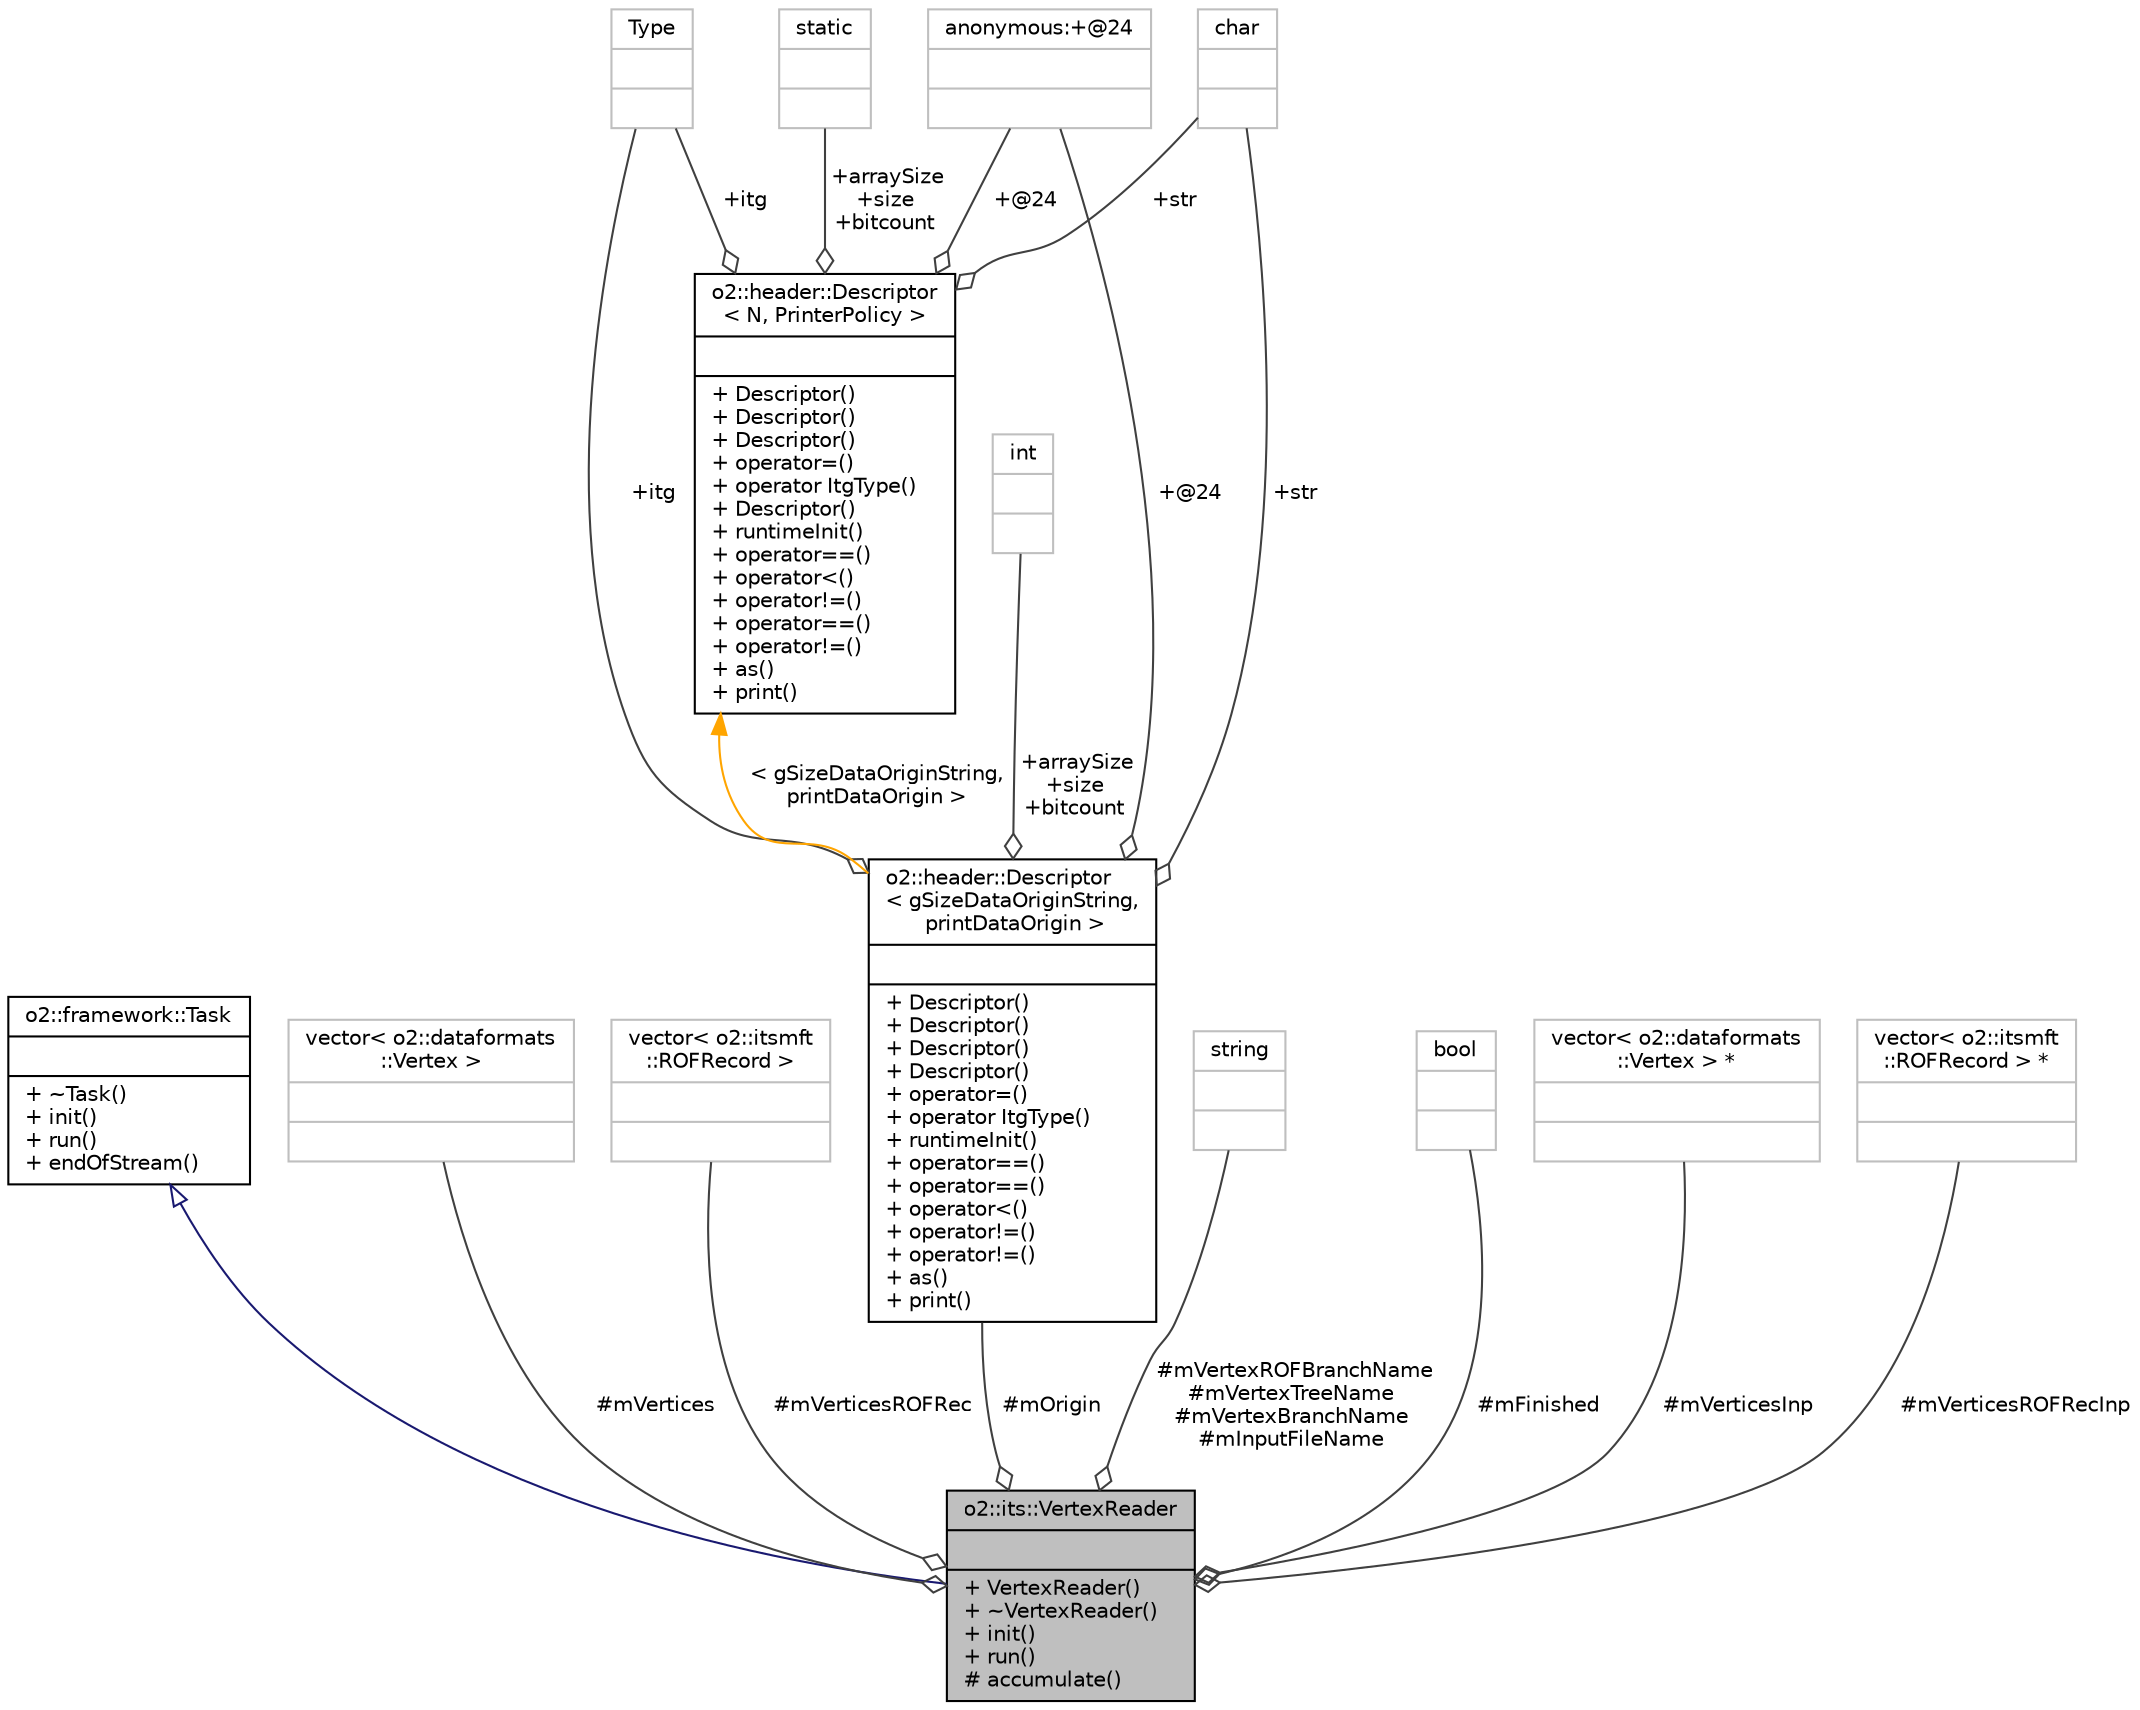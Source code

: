 digraph "o2::its::VertexReader"
{
 // INTERACTIVE_SVG=YES
  bgcolor="transparent";
  edge [fontname="Helvetica",fontsize="10",labelfontname="Helvetica",labelfontsize="10"];
  node [fontname="Helvetica",fontsize="10",shape=record];
  Node2 [label="{o2::its::VertexReader\n||+ VertexReader()\l+ ~VertexReader()\l+ init()\l+ run()\l# accumulate()\l}",height=0.2,width=0.4,color="black", fillcolor="grey75", style="filled", fontcolor="black"];
  Node3 -> Node2 [dir="back",color="midnightblue",fontsize="10",style="solid",arrowtail="onormal",fontname="Helvetica"];
  Node3 [label="{o2::framework::Task\n||+ ~Task()\l+ init()\l+ run()\l+ endOfStream()\l}",height=0.2,width=0.4,color="black",URL="$de/dac/classo2_1_1framework_1_1Task.html"];
  Node4 -> Node2 [color="grey25",fontsize="10",style="solid",label=" #mVertices" ,arrowhead="odiamond",fontname="Helvetica"];
  Node4 [label="{vector\< o2::dataformats\l::Vertex \>\n||}",height=0.2,width=0.4,color="grey75"];
  Node5 -> Node2 [color="grey25",fontsize="10",style="solid",label=" #mVerticesROFRec" ,arrowhead="odiamond",fontname="Helvetica"];
  Node5 [label="{vector\< o2::itsmft\l::ROFRecord \>\n||}",height=0.2,width=0.4,color="grey75"];
  Node6 -> Node2 [color="grey25",fontsize="10",style="solid",label=" #mOrigin" ,arrowhead="odiamond",fontname="Helvetica"];
  Node6 [label="{o2::header::Descriptor\l\< gSizeDataOriginString,\l printDataOrigin \>\n||+ Descriptor()\l+ Descriptor()\l+ Descriptor()\l+ Descriptor()\l+ operator=()\l+ operator ItgType()\l+ runtimeInit()\l+ operator==()\l+ operator==()\l+ operator\<()\l+ operator!=()\l+ operator!=()\l+ as()\l+ print()\l}",height=0.2,width=0.4,color="black",URL="$d9/db3/structo2_1_1header_1_1Descriptor.html"];
  Node7 -> Node6 [color="grey25",fontsize="10",style="solid",label=" +itg" ,arrowhead="odiamond",fontname="Helvetica"];
  Node7 [label="{Type\n||}",height=0.2,width=0.4,color="grey75"];
  Node8 -> Node6 [color="grey25",fontsize="10",style="solid",label=" +str" ,arrowhead="odiamond",fontname="Helvetica"];
  Node8 [label="{char\n||}",height=0.2,width=0.4,color="grey75"];
  Node9 -> Node6 [color="grey25",fontsize="10",style="solid",label=" +arraySize\n+size\n+bitcount" ,arrowhead="odiamond",fontname="Helvetica"];
  Node9 [label="{int\n||}",height=0.2,width=0.4,color="grey75"];
  Node10 -> Node6 [color="grey25",fontsize="10",style="solid",label=" +@24" ,arrowhead="odiamond",fontname="Helvetica"];
  Node10 [label="{anonymous:+@24\n||}",height=0.2,width=0.4,color="grey75"];
  Node11 -> Node6 [dir="back",color="orange",fontsize="10",style="solid",label=" \< gSizeDataOriginString,\l printDataOrigin \>" ,fontname="Helvetica"];
  Node11 [label="{o2::header::Descriptor\l\< N, PrinterPolicy \>\n||+ Descriptor()\l+ Descriptor()\l+ Descriptor()\l+ operator=()\l+ operator ItgType()\l+ Descriptor()\l+ runtimeInit()\l+ operator==()\l+ operator\<()\l+ operator!=()\l+ operator==()\l+ operator!=()\l+ as()\l+ print()\l}",height=0.2,width=0.4,color="black",URL="$d9/db3/structo2_1_1header_1_1Descriptor.html"];
  Node7 -> Node11 [color="grey25",fontsize="10",style="solid",label=" +itg" ,arrowhead="odiamond",fontname="Helvetica"];
  Node8 -> Node11 [color="grey25",fontsize="10",style="solid",label=" +str" ,arrowhead="odiamond",fontname="Helvetica"];
  Node10 -> Node11 [color="grey25",fontsize="10",style="solid",label=" +@24" ,arrowhead="odiamond",fontname="Helvetica"];
  Node12 -> Node11 [color="grey25",fontsize="10",style="solid",label=" +arraySize\n+size\n+bitcount" ,arrowhead="odiamond",fontname="Helvetica"];
  Node12 [label="{static\n||}",height=0.2,width=0.4,color="grey75"];
  Node13 -> Node2 [color="grey25",fontsize="10",style="solid",label=" #mVertexROFBranchName\n#mVertexTreeName\n#mVertexBranchName\n#mInputFileName" ,arrowhead="odiamond",fontname="Helvetica"];
  Node13 [label="{string\n||}",height=0.2,width=0.4,color="grey75"];
  Node14 -> Node2 [color="grey25",fontsize="10",style="solid",label=" #mFinished" ,arrowhead="odiamond",fontname="Helvetica"];
  Node14 [label="{bool\n||}",height=0.2,width=0.4,color="grey75"];
  Node15 -> Node2 [color="grey25",fontsize="10",style="solid",label=" #mVerticesInp" ,arrowhead="odiamond",fontname="Helvetica"];
  Node15 [label="{vector\< o2::dataformats\l::Vertex \> *\n||}",height=0.2,width=0.4,color="grey75"];
  Node16 -> Node2 [color="grey25",fontsize="10",style="solid",label=" #mVerticesROFRecInp" ,arrowhead="odiamond",fontname="Helvetica"];
  Node16 [label="{vector\< o2::itsmft\l::ROFRecord \> *\n||}",height=0.2,width=0.4,color="grey75"];
}
